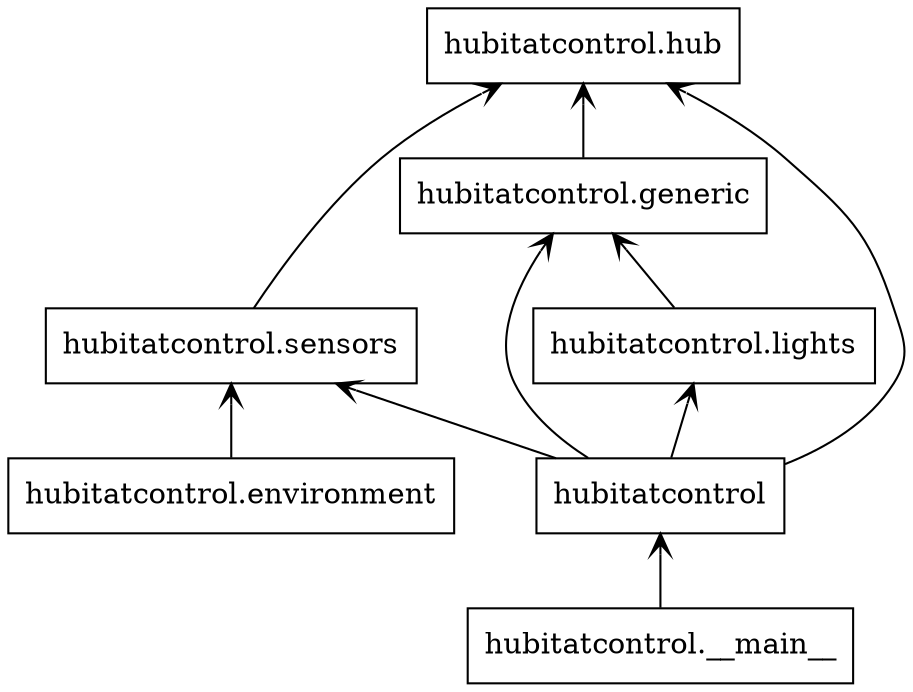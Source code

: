 digraph "packages" {
rankdir=BT
charset="utf-8"
"hubitatcontrol" [color="black", label=<hubitatcontrol>, shape="box", style="solid"];
"hubitatcontrol.__main__" [color="black", label=<hubitatcontrol.__main__>, shape="box", style="solid"];
"hubitatcontrol.environment" [color="black", label=<hubitatcontrol.environment>, shape="box", style="solid"];
"hubitatcontrol.generic" [color="black", label=<hubitatcontrol.generic>, shape="box", style="solid"];
"hubitatcontrol.hub" [color="black", label=<hubitatcontrol.hub>, shape="box", style="solid"];
"hubitatcontrol.lights" [color="black", label=<hubitatcontrol.lights>, shape="box", style="solid"];
"hubitatcontrol.sensors" [color="black", label=<hubitatcontrol.sensors>, shape="box", style="solid"];
"hubitatcontrol" -> "hubitatcontrol.generic" [arrowhead="open", arrowtail="none"];
"hubitatcontrol" -> "hubitatcontrol.hub" [arrowhead="open", arrowtail="none"];
"hubitatcontrol" -> "hubitatcontrol.lights" [arrowhead="open", arrowtail="none"];
"hubitatcontrol" -> "hubitatcontrol.sensors" [arrowhead="open", arrowtail="none"];
"hubitatcontrol.__main__" -> "hubitatcontrol" [arrowhead="open", arrowtail="none"];
"hubitatcontrol.environment" -> "hubitatcontrol.sensors" [arrowhead="open", arrowtail="none"];
"hubitatcontrol.generic" -> "hubitatcontrol.hub" [arrowhead="open", arrowtail="none"];
"hubitatcontrol.lights" -> "hubitatcontrol.generic" [arrowhead="open", arrowtail="none"];
"hubitatcontrol.sensors" -> "hubitatcontrol.hub" [arrowhead="open", arrowtail="none"];
}
